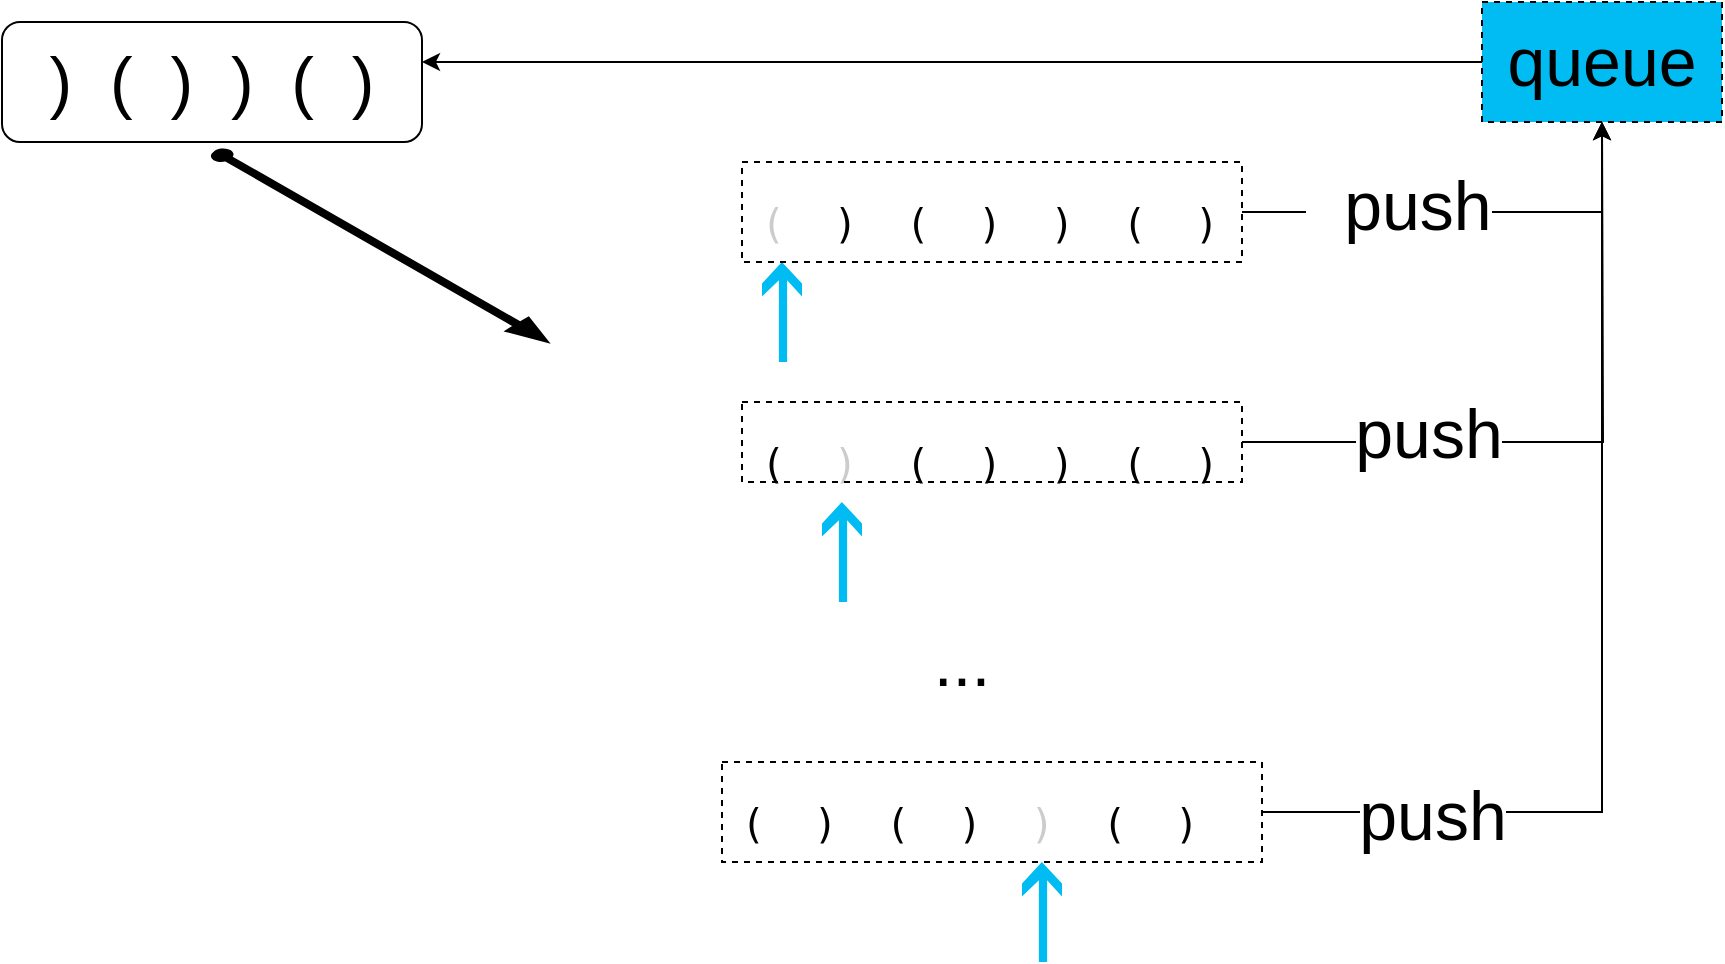 <mxfile version="10.6.0" type="device"><diagram id="LwWMq9Ux4TPQ2ZKMEwR4" name="第 1 页"><mxGraphModel dx="1820" dy="598" grid="1" gridSize="10" guides="1" tooltips="1" connect="1" arrows="1" fold="1" page="1" pageScale="1" pageWidth="827" pageHeight="1169" math="0" shadow="0"><root><mxCell id="0"/><mxCell id="1" parent="0"/><mxCell id="9M39680jB238PpitB1kS-1" value="&lt;pre&gt;&lt;span style=&quot;font-size: 20px&quot;&gt;&lt;font color=&quot;#cccccc&quot;&gt;(&lt;/font&gt;  )  (  )  )  (  ) &lt;/span&gt;&lt;/pre&gt;" style="text;html=1;strokeColor=none;fillColor=none;align=center;verticalAlign=middle;whiteSpace=wrap;rounded=0;" vertex="1" parent="1"><mxGeometry x="230" y="120" width="260" height="20" as="geometry"/></mxCell><mxCell id="9M39680jB238PpitB1kS-4" value="" style="shadow=0;dashed=0;html=1;strokeColor=none;labelPosition=center;verticalLabelPosition=bottom;verticalAlign=top;align=center;shape=mxgraph.mscae.deprecated.poster_arrow;fillColor=#00BCF2;direction=west;" vertex="1" parent="1"><mxGeometry x="240" y="150" width="20" height="50" as="geometry"/></mxCell><mxCell id="9M39680jB238PpitB1kS-17" value="" style="shadow=0;dashed=1;html=1;strokeColor=none;labelPosition=center;verticalLabelPosition=bottom;verticalAlign=top;align=center;shape=mxgraph.mscae.deprecated.poster_arrow;fillColor=#00BCF2;direction=west;gradientColor=none;" vertex="1" parent="1"><mxGeometry x="270" y="270" width="20" height="50" as="geometry"/></mxCell><mxCell id="9M39680jB238PpitB1kS-24" value="&lt;pre&gt;&lt;span style=&quot;font-size: 20px&quot;&gt;(  &lt;font color=&quot;#cccccc&quot;&gt;)&lt;/font&gt;  (  )  )  (  ) &lt;/span&gt;&lt;/pre&gt;" style="text;html=1;strokeColor=none;fillColor=none;align=center;verticalAlign=middle;whiteSpace=wrap;rounded=0;" vertex="1" parent="1"><mxGeometry x="230" y="240" width="260" height="20" as="geometry"/></mxCell><mxCell id="9M39680jB238PpitB1kS-25" value="..." style="text;html=1;strokeColor=none;fillColor=none;align=center;verticalAlign=middle;whiteSpace=wrap;rounded=0;dashed=1;fontSize=34;" vertex="1" parent="1"><mxGeometry x="320" y="340" width="40" height="20" as="geometry"/></mxCell><mxCell id="9M39680jB238PpitB1kS-26" value="" style="shadow=0;dashed=1;html=1;strokeColor=none;labelPosition=center;verticalLabelPosition=bottom;verticalAlign=top;align=center;shape=mxgraph.mscae.deprecated.poster_arrow;fillColor=#00BCF2;direction=west;gradientColor=none;" vertex="1" parent="1"><mxGeometry x="370" y="450" width="20" height="50" as="geometry"/></mxCell><mxCell id="9M39680jB238PpitB1kS-33" value="&lt;pre&gt;&lt;span style=&quot;font-size: 20px&quot;&gt;(  )  (  )  &lt;font color=&quot;#cccccc&quot;&gt;)&lt;/font&gt;  (  ) &lt;/span&gt;&lt;/pre&gt;" style="text;html=1;strokeColor=none;fillColor=none;align=center;verticalAlign=middle;whiteSpace=wrap;rounded=0;rotation=0;" vertex="1" parent="1"><mxGeometry x="220" y="420" width="260" height="20" as="geometry"/></mxCell><mxCell id="9M39680jB238PpitB1kS-34" value="" style="shape=image;html=1;verticalAlign=top;verticalLabelPosition=bottom;labelBackgroundColor=#ffffff;imageAspect=0;aspect=fixed;image=https://cdn3.iconfinder.com/data/icons/flat-actions-icons-9/512/Tick_Mark-128.png;dashed=1;strokeColor=#000000;fillColor=#00BCF2;gradientColor=none;" vertex="1" parent="1"><mxGeometry x="146" y="393" width="74" height="74" as="geometry"/></mxCell><mxCell id="9M39680jB238PpitB1kS-35" value="" style="shape=image;html=1;verticalAlign=top;verticalLabelPosition=bottom;labelBackgroundColor=#ffffff;imageAspect=0;aspect=fixed;image=https://cdn3.iconfinder.com/data/icons/freeapplication/png/24x24/Delete.png;dashed=1;strokeColor=#000000;fillColor=#00BCF2;gradientColor=none;" vertex="1" parent="1"><mxGeometry x="150" y="240" width="50" height="50" as="geometry"/></mxCell><mxCell id="9M39680jB238PpitB1kS-37" value="" style="shape=image;html=1;verticalAlign=top;verticalLabelPosition=bottom;labelBackgroundColor=#ffffff;imageAspect=0;aspect=fixed;image=https://cdn3.iconfinder.com/data/icons/freeapplication/png/24x24/Delete.png;dashed=1;strokeColor=#000000;fillColor=#00BCF2;gradientColor=none;" vertex="1" parent="1"><mxGeometry x="146" y="115" width="50" height="50" as="geometry"/></mxCell><mxCell id="9M39680jB238PpitB1kS-49" style="edgeStyle=orthogonalEdgeStyle;rounded=0;orthogonalLoop=1;jettySize=auto;html=1;fontSize=34;" edge="1" parent="1" source="9M39680jB238PpitB1kS-38"><mxGeometry relative="1" as="geometry"><mxPoint x="70" y="50" as="targetPoint"/></mxGeometry></mxCell><mxCell id="9M39680jB238PpitB1kS-38" value="queue" style="rounded=0;whiteSpace=wrap;html=1;dashed=1;strokeColor=#000000;fillColor=#00BCF2;gradientColor=none;fontSize=34;" vertex="1" parent="1"><mxGeometry x="600" y="20" width="120" height="60" as="geometry"/></mxCell><mxCell id="9M39680jB238PpitB1kS-40" value="" style="edgeStyle=orthogonalEdgeStyle;rounded=0;orthogonalLoop=1;jettySize=auto;html=1;fontSize=34;" edge="1" parent="1" source="9M39680jB238PpitB1kS-39" target="9M39680jB238PpitB1kS-38"><mxGeometry relative="1" as="geometry"/></mxCell><mxCell id="9M39680jB238PpitB1kS-48" value="&amp;nbsp; push" style="text;html=1;resizable=0;points=[];align=center;verticalAlign=middle;labelBackgroundColor=#ffffff;fontSize=34;" vertex="1" connectable="0" parent="9M39680jB238PpitB1kS-40"><mxGeometry x="-0.307" y="3" relative="1" as="geometry"><mxPoint as="offset"/></mxGeometry></mxCell><mxCell id="9M39680jB238PpitB1kS-39" value="" style="rounded=0;whiteSpace=wrap;html=1;dashed=1;strokeColor=#000000;fillColor=none;gradientColor=none;fontSize=34;" vertex="1" parent="1"><mxGeometry x="230" y="100" width="250" height="50" as="geometry"/></mxCell><mxCell id="9M39680jB238PpitB1kS-44" style="edgeStyle=orthogonalEdgeStyle;rounded=0;orthogonalLoop=1;jettySize=auto;html=1;fontSize=34;" edge="1" parent="1" source="9M39680jB238PpitB1kS-41"><mxGeometry relative="1" as="geometry"><mxPoint x="660" y="80" as="targetPoint"/></mxGeometry></mxCell><mxCell id="9M39680jB238PpitB1kS-46" value="push" style="text;html=1;resizable=0;points=[];align=center;verticalAlign=middle;labelBackgroundColor=#ffffff;fontSize=34;" vertex="1" connectable="0" parent="9M39680jB238PpitB1kS-44"><mxGeometry x="-0.453" y="4" relative="1" as="geometry"><mxPoint as="offset"/></mxGeometry></mxCell><mxCell id="9M39680jB238PpitB1kS-41" value="" style="rounded=0;whiteSpace=wrap;html=1;dashed=1;strokeColor=#000000;fillColor=none;gradientColor=none;fontSize=34;" vertex="1" parent="1"><mxGeometry x="230" y="220" width="250" height="40" as="geometry"/></mxCell><mxCell id="9M39680jB238PpitB1kS-43" style="edgeStyle=orthogonalEdgeStyle;rounded=0;orthogonalLoop=1;jettySize=auto;html=1;fontSize=34;entryX=0.5;entryY=1;entryDx=0;entryDy=0;" edge="1" parent="1" source="9M39680jB238PpitB1kS-42" target="9M39680jB238PpitB1kS-38"><mxGeometry relative="1" as="geometry"><mxPoint x="660" y="90" as="targetPoint"/></mxGeometry></mxCell><mxCell id="9M39680jB238PpitB1kS-47" value="push" style="text;html=1;resizable=0;points=[];align=center;verticalAlign=middle;labelBackgroundColor=#ffffff;fontSize=34;" vertex="1" connectable="0" parent="9M39680jB238PpitB1kS-43"><mxGeometry x="-0.67" y="-2" relative="1" as="geometry"><mxPoint as="offset"/></mxGeometry></mxCell><mxCell id="9M39680jB238PpitB1kS-42" value="" style="rounded=0;whiteSpace=wrap;html=1;dashed=1;strokeColor=#000000;fillColor=none;gradientColor=none;fontSize=34;" vertex="1" parent="1"><mxGeometry x="220" y="400" width="270" height="50" as="geometry"/></mxCell><mxCell id="9M39680jB238PpitB1kS-52" value=")&amp;nbsp; (&amp;nbsp; )&amp;nbsp; )&amp;nbsp; (&amp;nbsp; )" style="rounded=1;whiteSpace=wrap;html=1;strokeColor=#000000;fillColor=none;gradientColor=none;fontSize=34;" vertex="1" parent="1"><mxGeometry x="-140" y="30" width="210" height="60" as="geometry"/></mxCell><mxCell id="9M39680jB238PpitB1kS-54" value="" style="verticalLabelPosition=bottom;html=1;verticalAlign=top;strokeWidth=1;align=center;outlineConnect=0;dashed=0;outlineConnect=0;shape=mxgraph.aws3d.arrowSE;fillColor=#000000;aspect=fixed;fontSize=34;" vertex="1" parent="1"><mxGeometry x="-35" y="94" width="168" height="96" as="geometry"/></mxCell></root></mxGraphModel></diagram></mxfile>